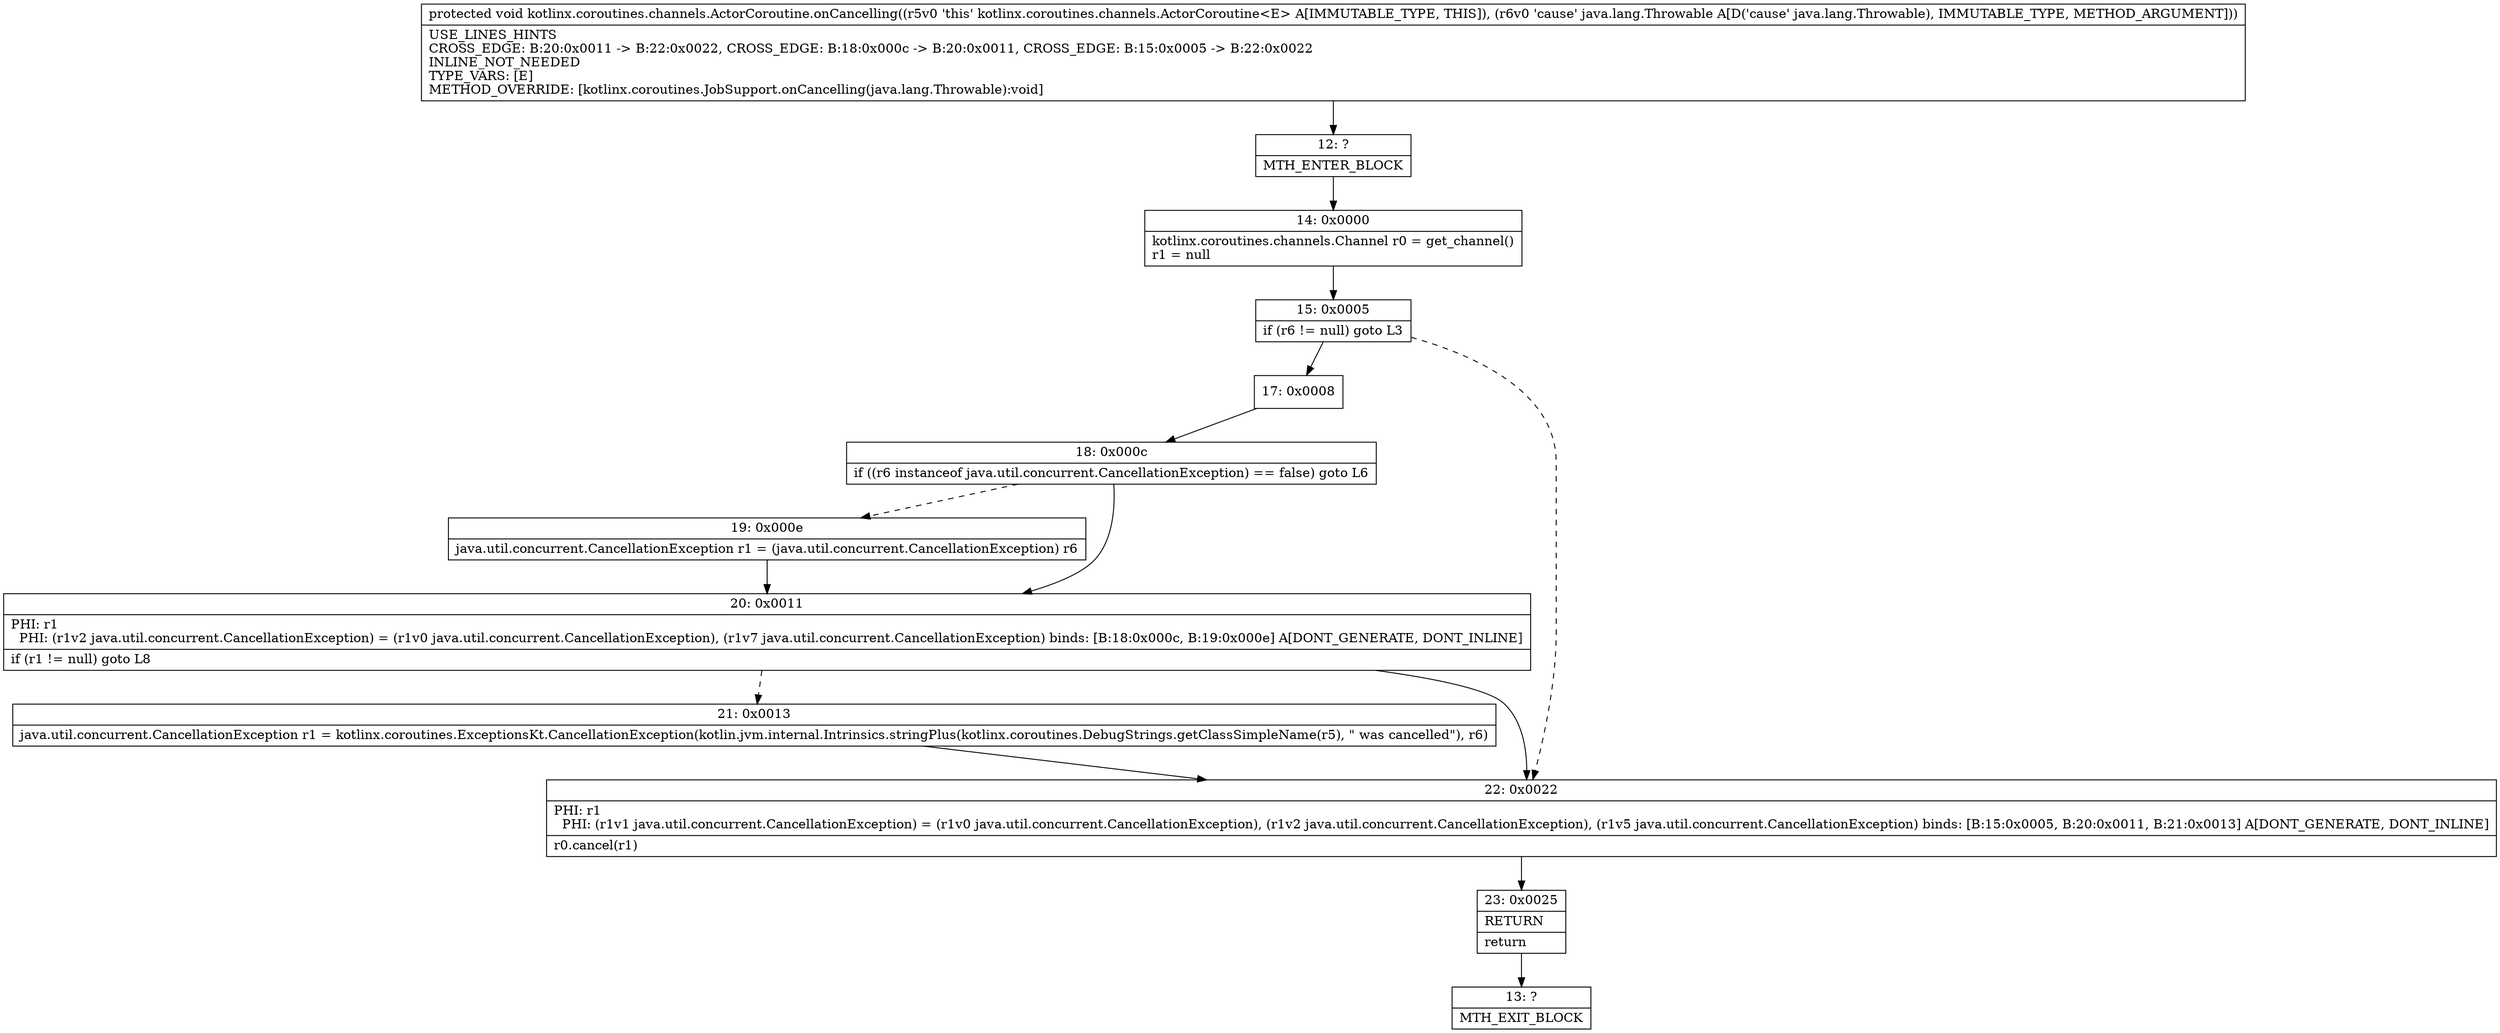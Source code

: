 digraph "CFG forkotlinx.coroutines.channels.ActorCoroutine.onCancelling(Ljava\/lang\/Throwable;)V" {
Node_12 [shape=record,label="{12\:\ ?|MTH_ENTER_BLOCK\l}"];
Node_14 [shape=record,label="{14\:\ 0x0000|kotlinx.coroutines.channels.Channel r0 = get_channel()\lr1 = null\l}"];
Node_15 [shape=record,label="{15\:\ 0x0005|if (r6 != null) goto L3\l}"];
Node_17 [shape=record,label="{17\:\ 0x0008}"];
Node_18 [shape=record,label="{18\:\ 0x000c|if ((r6 instanceof java.util.concurrent.CancellationException) == false) goto L6\l}"];
Node_19 [shape=record,label="{19\:\ 0x000e|java.util.concurrent.CancellationException r1 = (java.util.concurrent.CancellationException) r6\l}"];
Node_20 [shape=record,label="{20\:\ 0x0011|PHI: r1 \l  PHI: (r1v2 java.util.concurrent.CancellationException) = (r1v0 java.util.concurrent.CancellationException), (r1v7 java.util.concurrent.CancellationException) binds: [B:18:0x000c, B:19:0x000e] A[DONT_GENERATE, DONT_INLINE]\l|if (r1 != null) goto L8\l}"];
Node_21 [shape=record,label="{21\:\ 0x0013|java.util.concurrent.CancellationException r1 = kotlinx.coroutines.ExceptionsKt.CancellationException(kotlin.jvm.internal.Intrinsics.stringPlus(kotlinx.coroutines.DebugStrings.getClassSimpleName(r5), \" was cancelled\"), r6)\l}"];
Node_22 [shape=record,label="{22\:\ 0x0022|PHI: r1 \l  PHI: (r1v1 java.util.concurrent.CancellationException) = (r1v0 java.util.concurrent.CancellationException), (r1v2 java.util.concurrent.CancellationException), (r1v5 java.util.concurrent.CancellationException) binds: [B:15:0x0005, B:20:0x0011, B:21:0x0013] A[DONT_GENERATE, DONT_INLINE]\l|r0.cancel(r1)\l}"];
Node_23 [shape=record,label="{23\:\ 0x0025|RETURN\l|return\l}"];
Node_13 [shape=record,label="{13\:\ ?|MTH_EXIT_BLOCK\l}"];
MethodNode[shape=record,label="{protected void kotlinx.coroutines.channels.ActorCoroutine.onCancelling((r5v0 'this' kotlinx.coroutines.channels.ActorCoroutine\<E\> A[IMMUTABLE_TYPE, THIS]), (r6v0 'cause' java.lang.Throwable A[D('cause' java.lang.Throwable), IMMUTABLE_TYPE, METHOD_ARGUMENT]))  | USE_LINES_HINTS\lCROSS_EDGE: B:20:0x0011 \-\> B:22:0x0022, CROSS_EDGE: B:18:0x000c \-\> B:20:0x0011, CROSS_EDGE: B:15:0x0005 \-\> B:22:0x0022\lINLINE_NOT_NEEDED\lTYPE_VARS: [E]\lMETHOD_OVERRIDE: [kotlinx.coroutines.JobSupport.onCancelling(java.lang.Throwable):void]\l}"];
MethodNode -> Node_12;Node_12 -> Node_14;
Node_14 -> Node_15;
Node_15 -> Node_17;
Node_15 -> Node_22[style=dashed];
Node_17 -> Node_18;
Node_18 -> Node_19[style=dashed];
Node_18 -> Node_20;
Node_19 -> Node_20;
Node_20 -> Node_21[style=dashed];
Node_20 -> Node_22;
Node_21 -> Node_22;
Node_22 -> Node_23;
Node_23 -> Node_13;
}

